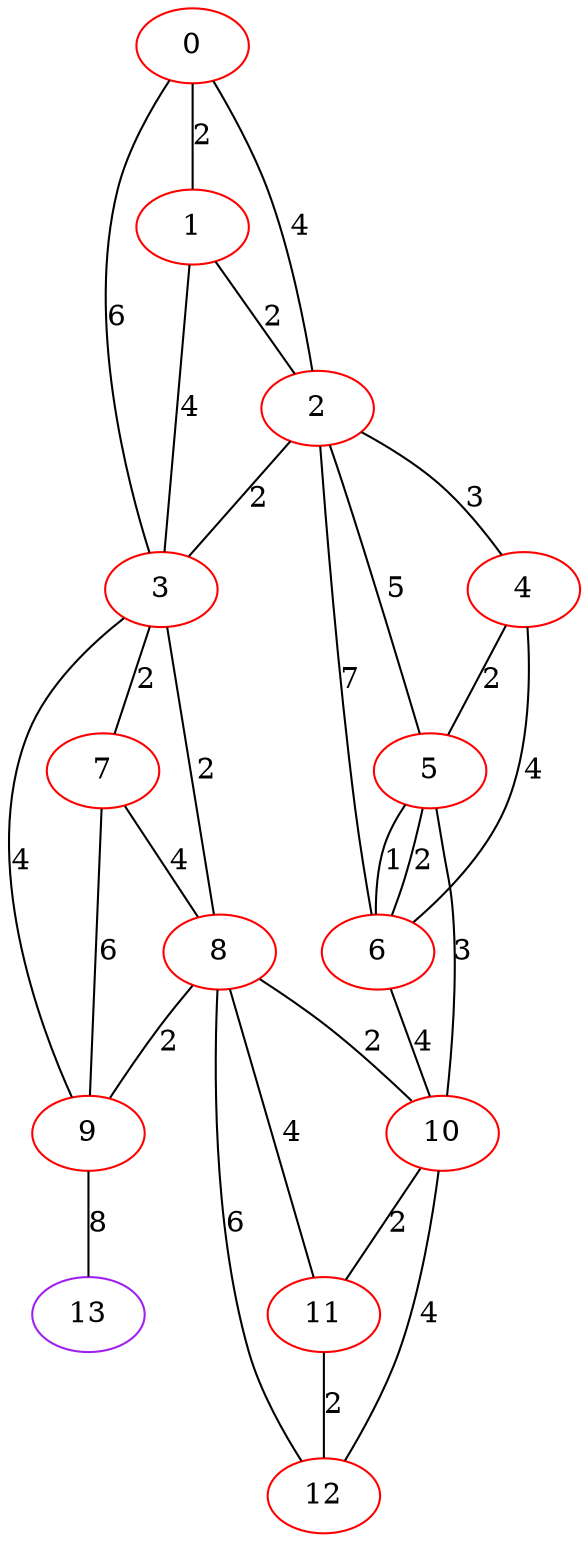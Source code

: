 graph "" {
0 [color=red, weight=1];
1 [color=red, weight=1];
2 [color=red, weight=1];
3 [color=red, weight=1];
4 [color=red, weight=1];
5 [color=red, weight=1];
6 [color=red, weight=1];
7 [color=red, weight=1];
8 [color=red, weight=1];
9 [color=red, weight=1];
10 [color=red, weight=1];
11 [color=red, weight=1];
12 [color=red, weight=1];
13 [color=purple, weight=4];
0 -- 1  [key=0, label=2];
0 -- 2  [key=0, label=4];
0 -- 3  [key=0, label=6];
1 -- 2  [key=0, label=2];
1 -- 3  [key=0, label=4];
2 -- 3  [key=0, label=2];
2 -- 4  [key=0, label=3];
2 -- 5  [key=0, label=5];
2 -- 6  [key=0, label=7];
3 -- 7  [key=0, label=2];
3 -- 8  [key=0, label=2];
3 -- 9  [key=0, label=4];
4 -- 5  [key=0, label=2];
4 -- 6  [key=0, label=4];
5 -- 10  [key=0, label=3];
5 -- 6  [key=0, label=1];
5 -- 6  [key=1, label=2];
6 -- 10  [key=0, label=4];
7 -- 8  [key=0, label=4];
7 -- 9  [key=0, label=6];
8 -- 9  [key=0, label=2];
8 -- 10  [key=0, label=2];
8 -- 11  [key=0, label=4];
8 -- 12  [key=0, label=6];
9 -- 13  [key=0, label=8];
10 -- 11  [key=0, label=2];
10 -- 12  [key=0, label=4];
11 -- 12  [key=0, label=2];
}
